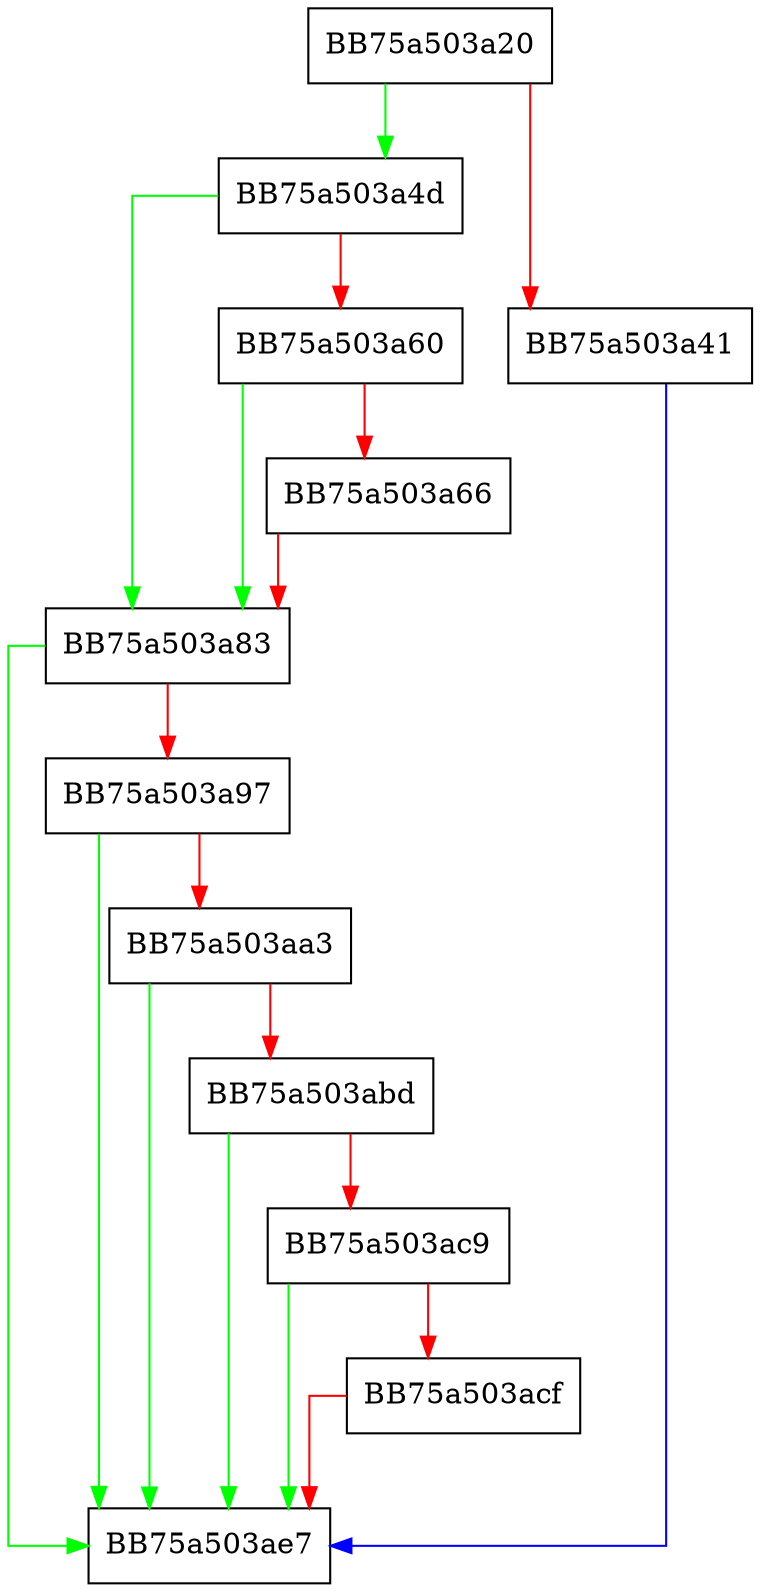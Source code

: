 digraph ReleaseFile {
  node [shape="box"];
  graph [splines=ortho];
  BB75a503a20 -> BB75a503a4d [color="green"];
  BB75a503a20 -> BB75a503a41 [color="red"];
  BB75a503a41 -> BB75a503ae7 [color="blue"];
  BB75a503a4d -> BB75a503a83 [color="green"];
  BB75a503a4d -> BB75a503a60 [color="red"];
  BB75a503a60 -> BB75a503a83 [color="green"];
  BB75a503a60 -> BB75a503a66 [color="red"];
  BB75a503a66 -> BB75a503a83 [color="red"];
  BB75a503a83 -> BB75a503ae7 [color="green"];
  BB75a503a83 -> BB75a503a97 [color="red"];
  BB75a503a97 -> BB75a503ae7 [color="green"];
  BB75a503a97 -> BB75a503aa3 [color="red"];
  BB75a503aa3 -> BB75a503ae7 [color="green"];
  BB75a503aa3 -> BB75a503abd [color="red"];
  BB75a503abd -> BB75a503ae7 [color="green"];
  BB75a503abd -> BB75a503ac9 [color="red"];
  BB75a503ac9 -> BB75a503ae7 [color="green"];
  BB75a503ac9 -> BB75a503acf [color="red"];
  BB75a503acf -> BB75a503ae7 [color="red"];
}